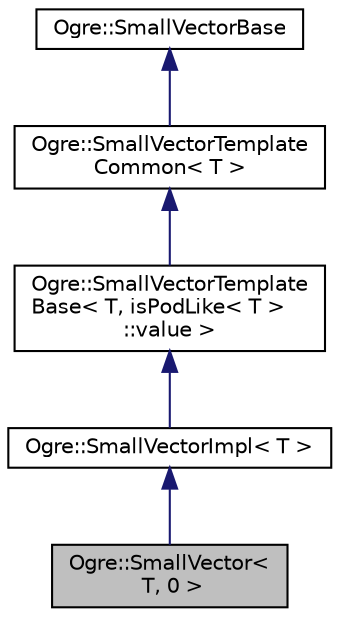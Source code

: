 digraph "Ogre::SmallVector&lt; T, 0 &gt;"
{
  bgcolor="transparent";
  edge [fontname="Helvetica",fontsize="10",labelfontname="Helvetica",labelfontsize="10"];
  node [fontname="Helvetica",fontsize="10",shape=record];
  Node0 [label="Ogre::SmallVector\<\l T, 0 \>",height=0.2,width=0.4,color="black", fillcolor="grey75", style="filled", fontcolor="black"];
  Node1 -> Node0 [dir="back",color="midnightblue",fontsize="10",style="solid",fontname="Helvetica"];
  Node1 [label="Ogre::SmallVectorImpl\< T \>",height=0.2,width=0.4,color="black",URL="$class_ogre_1_1_small_vector_impl.html",tooltip="SmallVectorImpl - This class consists of common code factored out of the SmallVector class to reduce ..."];
  Node2 -> Node1 [dir="back",color="midnightblue",fontsize="10",style="solid",fontname="Helvetica"];
  Node2 [label="Ogre::SmallVectorTemplate\lBase\< T, isPodLike\< T \>\l::value \>",height=0.2,width=0.4,color="black",URL="$class_ogre_1_1_small_vector_template_base.html"];
  Node3 -> Node2 [dir="back",color="midnightblue",fontsize="10",style="solid",fontname="Helvetica"];
  Node3 [label="Ogre::SmallVectorTemplate\lCommon\< T \>",height=0.2,width=0.4,color="black",URL="$class_ogre_1_1_small_vector_template_common.html"];
  Node4 -> Node3 [dir="back",color="midnightblue",fontsize="10",style="solid",fontname="Helvetica"];
  Node4 [label="Ogre::SmallVectorBase",height=0.2,width=0.4,color="black",URL="$class_ogre_1_1_small_vector_base.html",tooltip="SmallVectorBase - This is all the non-templated stuff common to all SmallVectors. ..."];
}
